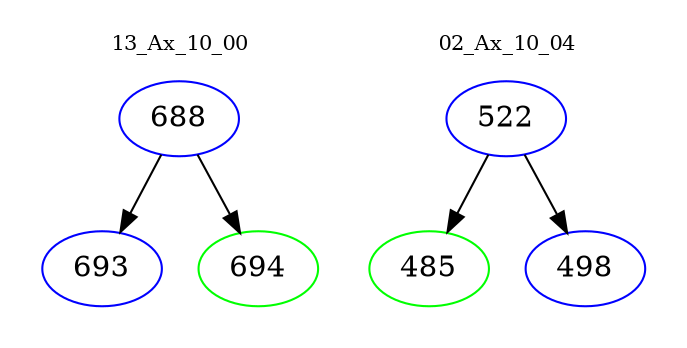 digraph{
subgraph cluster_0 {
color = white
label = "13_Ax_10_00";
fontsize=10;
T0_688 [label="688", color="blue"]
T0_688 -> T0_693 [color="black"]
T0_693 [label="693", color="blue"]
T0_688 -> T0_694 [color="black"]
T0_694 [label="694", color="green"]
}
subgraph cluster_1 {
color = white
label = "02_Ax_10_04";
fontsize=10;
T1_522 [label="522", color="blue"]
T1_522 -> T1_485 [color="black"]
T1_485 [label="485", color="green"]
T1_522 -> T1_498 [color="black"]
T1_498 [label="498", color="blue"]
}
}
